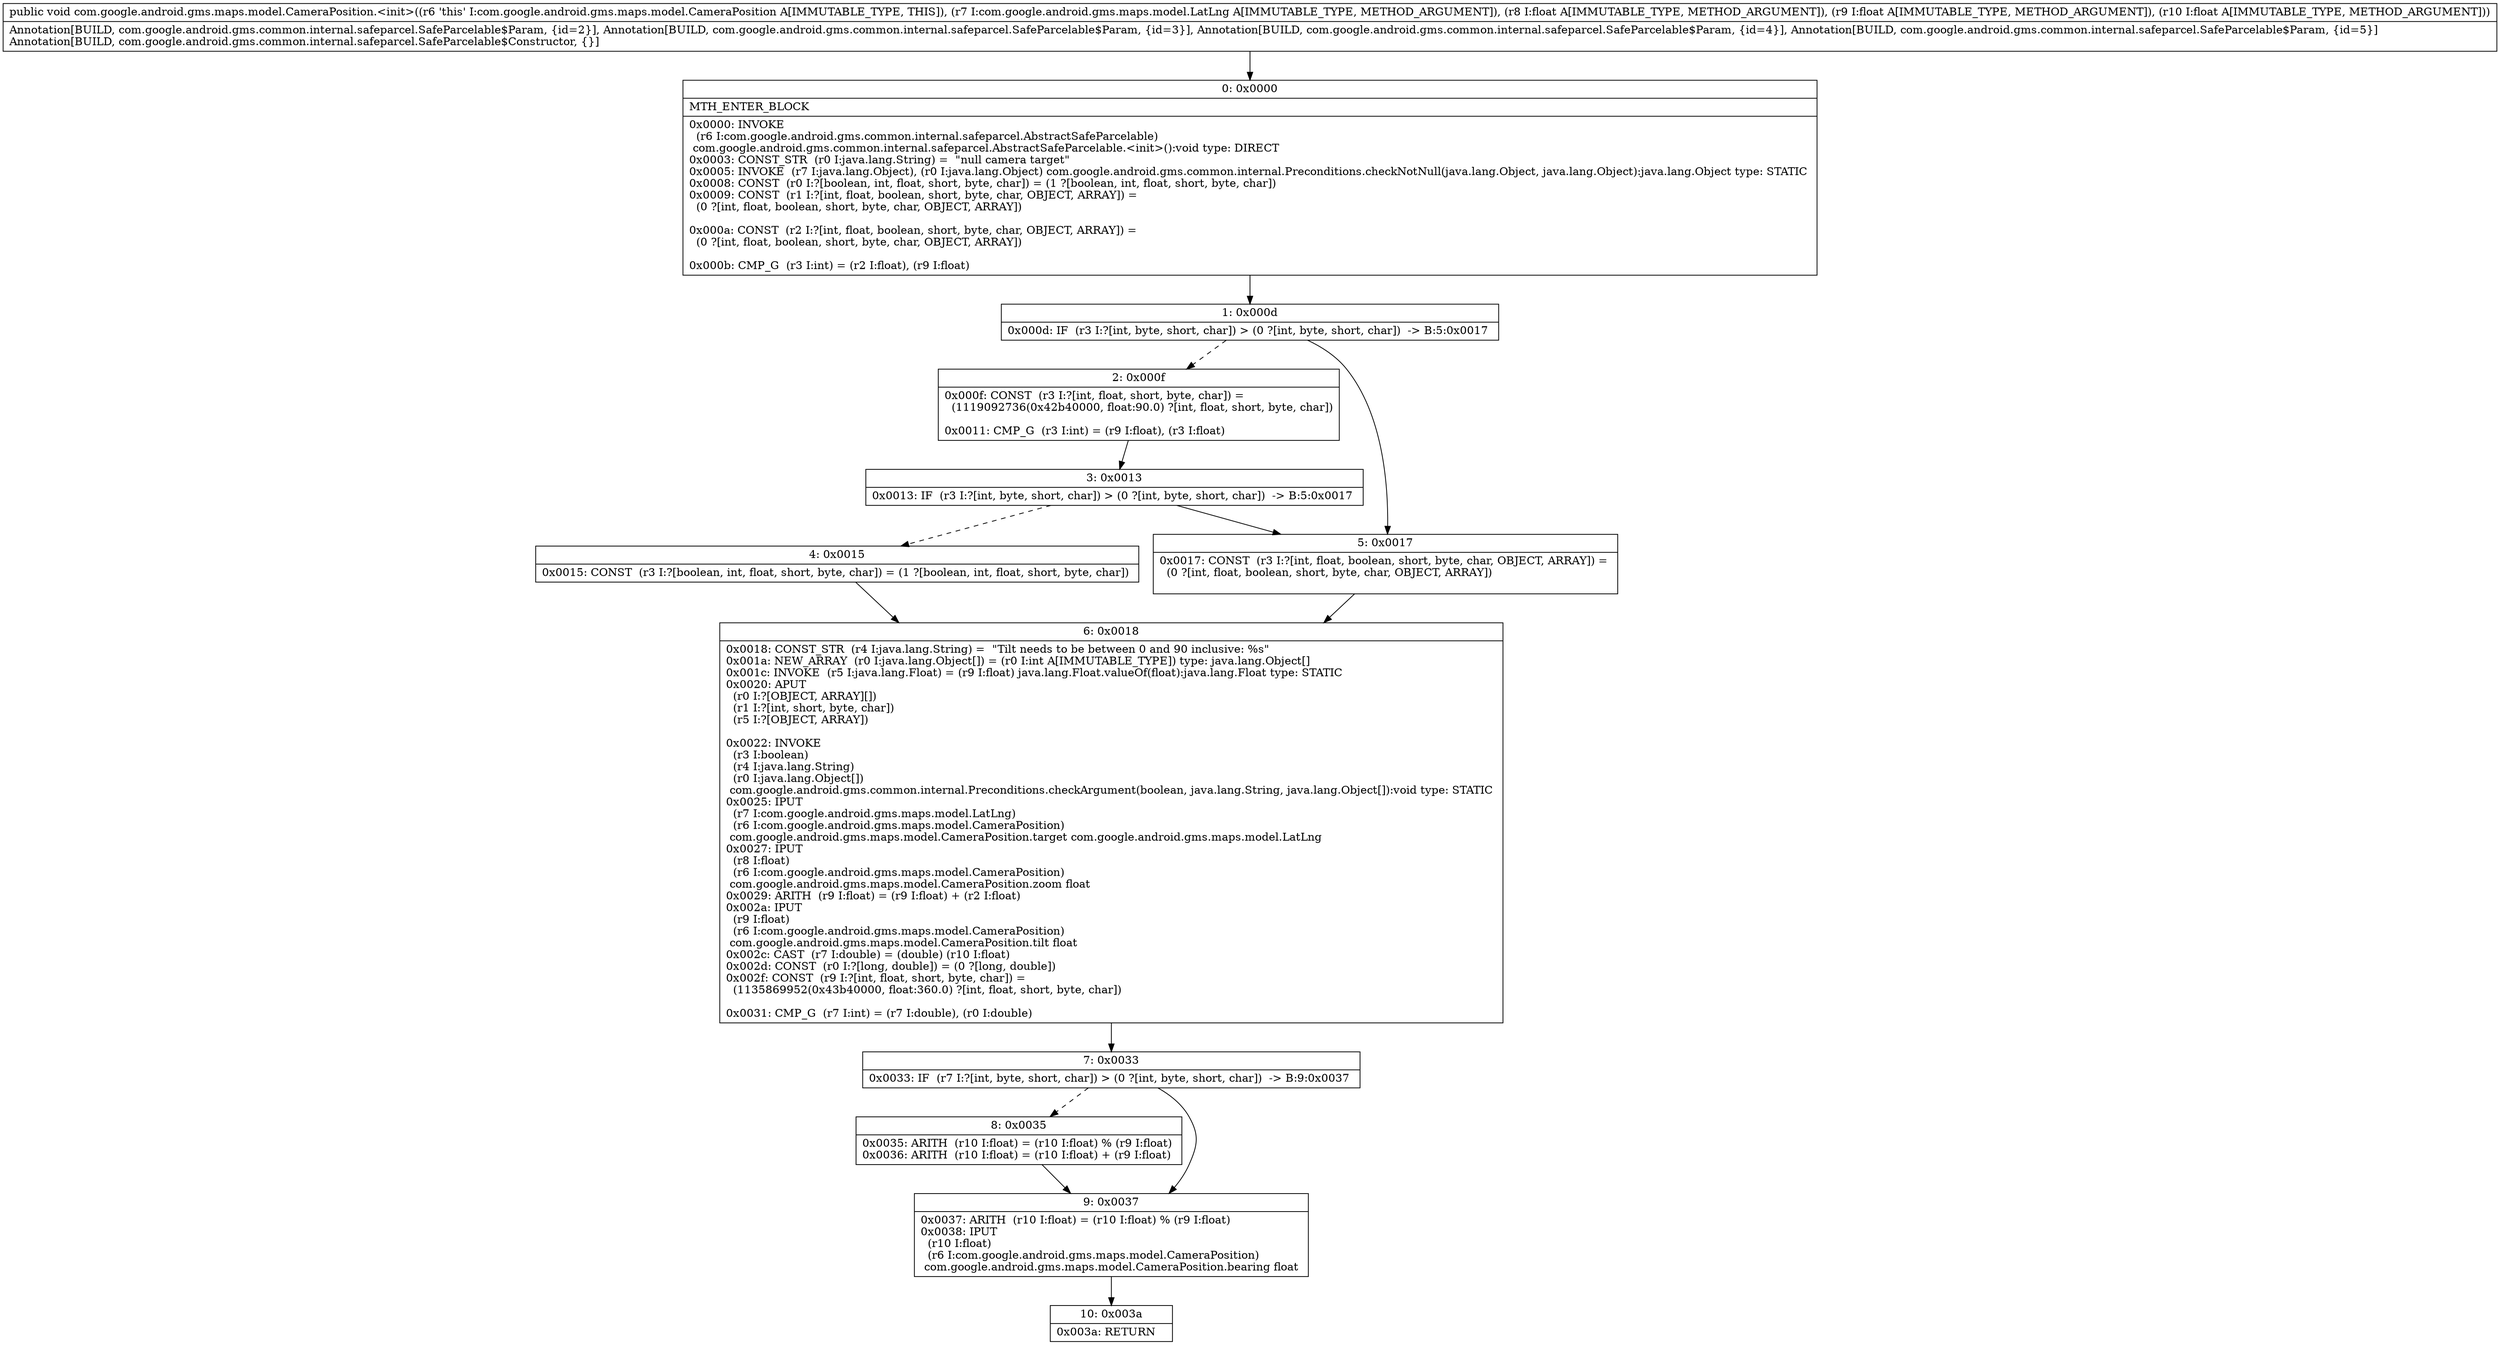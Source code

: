 digraph "CFG forcom.google.android.gms.maps.model.CameraPosition.\<init\>(Lcom\/google\/android\/gms\/maps\/model\/LatLng;FFF)V" {
Node_0 [shape=record,label="{0\:\ 0x0000|MTH_ENTER_BLOCK\l|0x0000: INVOKE  \l  (r6 I:com.google.android.gms.common.internal.safeparcel.AbstractSafeParcelable)\l com.google.android.gms.common.internal.safeparcel.AbstractSafeParcelable.\<init\>():void type: DIRECT \l0x0003: CONST_STR  (r0 I:java.lang.String) =  \"null camera target\" \l0x0005: INVOKE  (r7 I:java.lang.Object), (r0 I:java.lang.Object) com.google.android.gms.common.internal.Preconditions.checkNotNull(java.lang.Object, java.lang.Object):java.lang.Object type: STATIC \l0x0008: CONST  (r0 I:?[boolean, int, float, short, byte, char]) = (1 ?[boolean, int, float, short, byte, char]) \l0x0009: CONST  (r1 I:?[int, float, boolean, short, byte, char, OBJECT, ARRAY]) = \l  (0 ?[int, float, boolean, short, byte, char, OBJECT, ARRAY])\l \l0x000a: CONST  (r2 I:?[int, float, boolean, short, byte, char, OBJECT, ARRAY]) = \l  (0 ?[int, float, boolean, short, byte, char, OBJECT, ARRAY])\l \l0x000b: CMP_G  (r3 I:int) = (r2 I:float), (r9 I:float) \l}"];
Node_1 [shape=record,label="{1\:\ 0x000d|0x000d: IF  (r3 I:?[int, byte, short, char]) \> (0 ?[int, byte, short, char])  \-\> B:5:0x0017 \l}"];
Node_2 [shape=record,label="{2\:\ 0x000f|0x000f: CONST  (r3 I:?[int, float, short, byte, char]) = \l  (1119092736(0x42b40000, float:90.0) ?[int, float, short, byte, char])\l \l0x0011: CMP_G  (r3 I:int) = (r9 I:float), (r3 I:float) \l}"];
Node_3 [shape=record,label="{3\:\ 0x0013|0x0013: IF  (r3 I:?[int, byte, short, char]) \> (0 ?[int, byte, short, char])  \-\> B:5:0x0017 \l}"];
Node_4 [shape=record,label="{4\:\ 0x0015|0x0015: CONST  (r3 I:?[boolean, int, float, short, byte, char]) = (1 ?[boolean, int, float, short, byte, char]) \l}"];
Node_5 [shape=record,label="{5\:\ 0x0017|0x0017: CONST  (r3 I:?[int, float, boolean, short, byte, char, OBJECT, ARRAY]) = \l  (0 ?[int, float, boolean, short, byte, char, OBJECT, ARRAY])\l \l}"];
Node_6 [shape=record,label="{6\:\ 0x0018|0x0018: CONST_STR  (r4 I:java.lang.String) =  \"Tilt needs to be between 0 and 90 inclusive: %s\" \l0x001a: NEW_ARRAY  (r0 I:java.lang.Object[]) = (r0 I:int A[IMMUTABLE_TYPE]) type: java.lang.Object[] \l0x001c: INVOKE  (r5 I:java.lang.Float) = (r9 I:float) java.lang.Float.valueOf(float):java.lang.Float type: STATIC \l0x0020: APUT  \l  (r0 I:?[OBJECT, ARRAY][])\l  (r1 I:?[int, short, byte, char])\l  (r5 I:?[OBJECT, ARRAY])\l \l0x0022: INVOKE  \l  (r3 I:boolean)\l  (r4 I:java.lang.String)\l  (r0 I:java.lang.Object[])\l com.google.android.gms.common.internal.Preconditions.checkArgument(boolean, java.lang.String, java.lang.Object[]):void type: STATIC \l0x0025: IPUT  \l  (r7 I:com.google.android.gms.maps.model.LatLng)\l  (r6 I:com.google.android.gms.maps.model.CameraPosition)\l com.google.android.gms.maps.model.CameraPosition.target com.google.android.gms.maps.model.LatLng \l0x0027: IPUT  \l  (r8 I:float)\l  (r6 I:com.google.android.gms.maps.model.CameraPosition)\l com.google.android.gms.maps.model.CameraPosition.zoom float \l0x0029: ARITH  (r9 I:float) = (r9 I:float) + (r2 I:float) \l0x002a: IPUT  \l  (r9 I:float)\l  (r6 I:com.google.android.gms.maps.model.CameraPosition)\l com.google.android.gms.maps.model.CameraPosition.tilt float \l0x002c: CAST  (r7 I:double) = (double) (r10 I:float) \l0x002d: CONST  (r0 I:?[long, double]) = (0 ?[long, double]) \l0x002f: CONST  (r9 I:?[int, float, short, byte, char]) = \l  (1135869952(0x43b40000, float:360.0) ?[int, float, short, byte, char])\l \l0x0031: CMP_G  (r7 I:int) = (r7 I:double), (r0 I:double) \l}"];
Node_7 [shape=record,label="{7\:\ 0x0033|0x0033: IF  (r7 I:?[int, byte, short, char]) \> (0 ?[int, byte, short, char])  \-\> B:9:0x0037 \l}"];
Node_8 [shape=record,label="{8\:\ 0x0035|0x0035: ARITH  (r10 I:float) = (r10 I:float) % (r9 I:float) \l0x0036: ARITH  (r10 I:float) = (r10 I:float) + (r9 I:float) \l}"];
Node_9 [shape=record,label="{9\:\ 0x0037|0x0037: ARITH  (r10 I:float) = (r10 I:float) % (r9 I:float) \l0x0038: IPUT  \l  (r10 I:float)\l  (r6 I:com.google.android.gms.maps.model.CameraPosition)\l com.google.android.gms.maps.model.CameraPosition.bearing float \l}"];
Node_10 [shape=record,label="{10\:\ 0x003a|0x003a: RETURN   \l}"];
MethodNode[shape=record,label="{public void com.google.android.gms.maps.model.CameraPosition.\<init\>((r6 'this' I:com.google.android.gms.maps.model.CameraPosition A[IMMUTABLE_TYPE, THIS]), (r7 I:com.google.android.gms.maps.model.LatLng A[IMMUTABLE_TYPE, METHOD_ARGUMENT]), (r8 I:float A[IMMUTABLE_TYPE, METHOD_ARGUMENT]), (r9 I:float A[IMMUTABLE_TYPE, METHOD_ARGUMENT]), (r10 I:float A[IMMUTABLE_TYPE, METHOD_ARGUMENT]))  | Annotation[BUILD, com.google.android.gms.common.internal.safeparcel.SafeParcelable$Param, \{id=2\}], Annotation[BUILD, com.google.android.gms.common.internal.safeparcel.SafeParcelable$Param, \{id=3\}], Annotation[BUILD, com.google.android.gms.common.internal.safeparcel.SafeParcelable$Param, \{id=4\}], Annotation[BUILD, com.google.android.gms.common.internal.safeparcel.SafeParcelable$Param, \{id=5\}]\lAnnotation[BUILD, com.google.android.gms.common.internal.safeparcel.SafeParcelable$Constructor, \{\}]\l}"];
MethodNode -> Node_0;
Node_0 -> Node_1;
Node_1 -> Node_2[style=dashed];
Node_1 -> Node_5;
Node_2 -> Node_3;
Node_3 -> Node_4[style=dashed];
Node_3 -> Node_5;
Node_4 -> Node_6;
Node_5 -> Node_6;
Node_6 -> Node_7;
Node_7 -> Node_8[style=dashed];
Node_7 -> Node_9;
Node_8 -> Node_9;
Node_9 -> Node_10;
}

